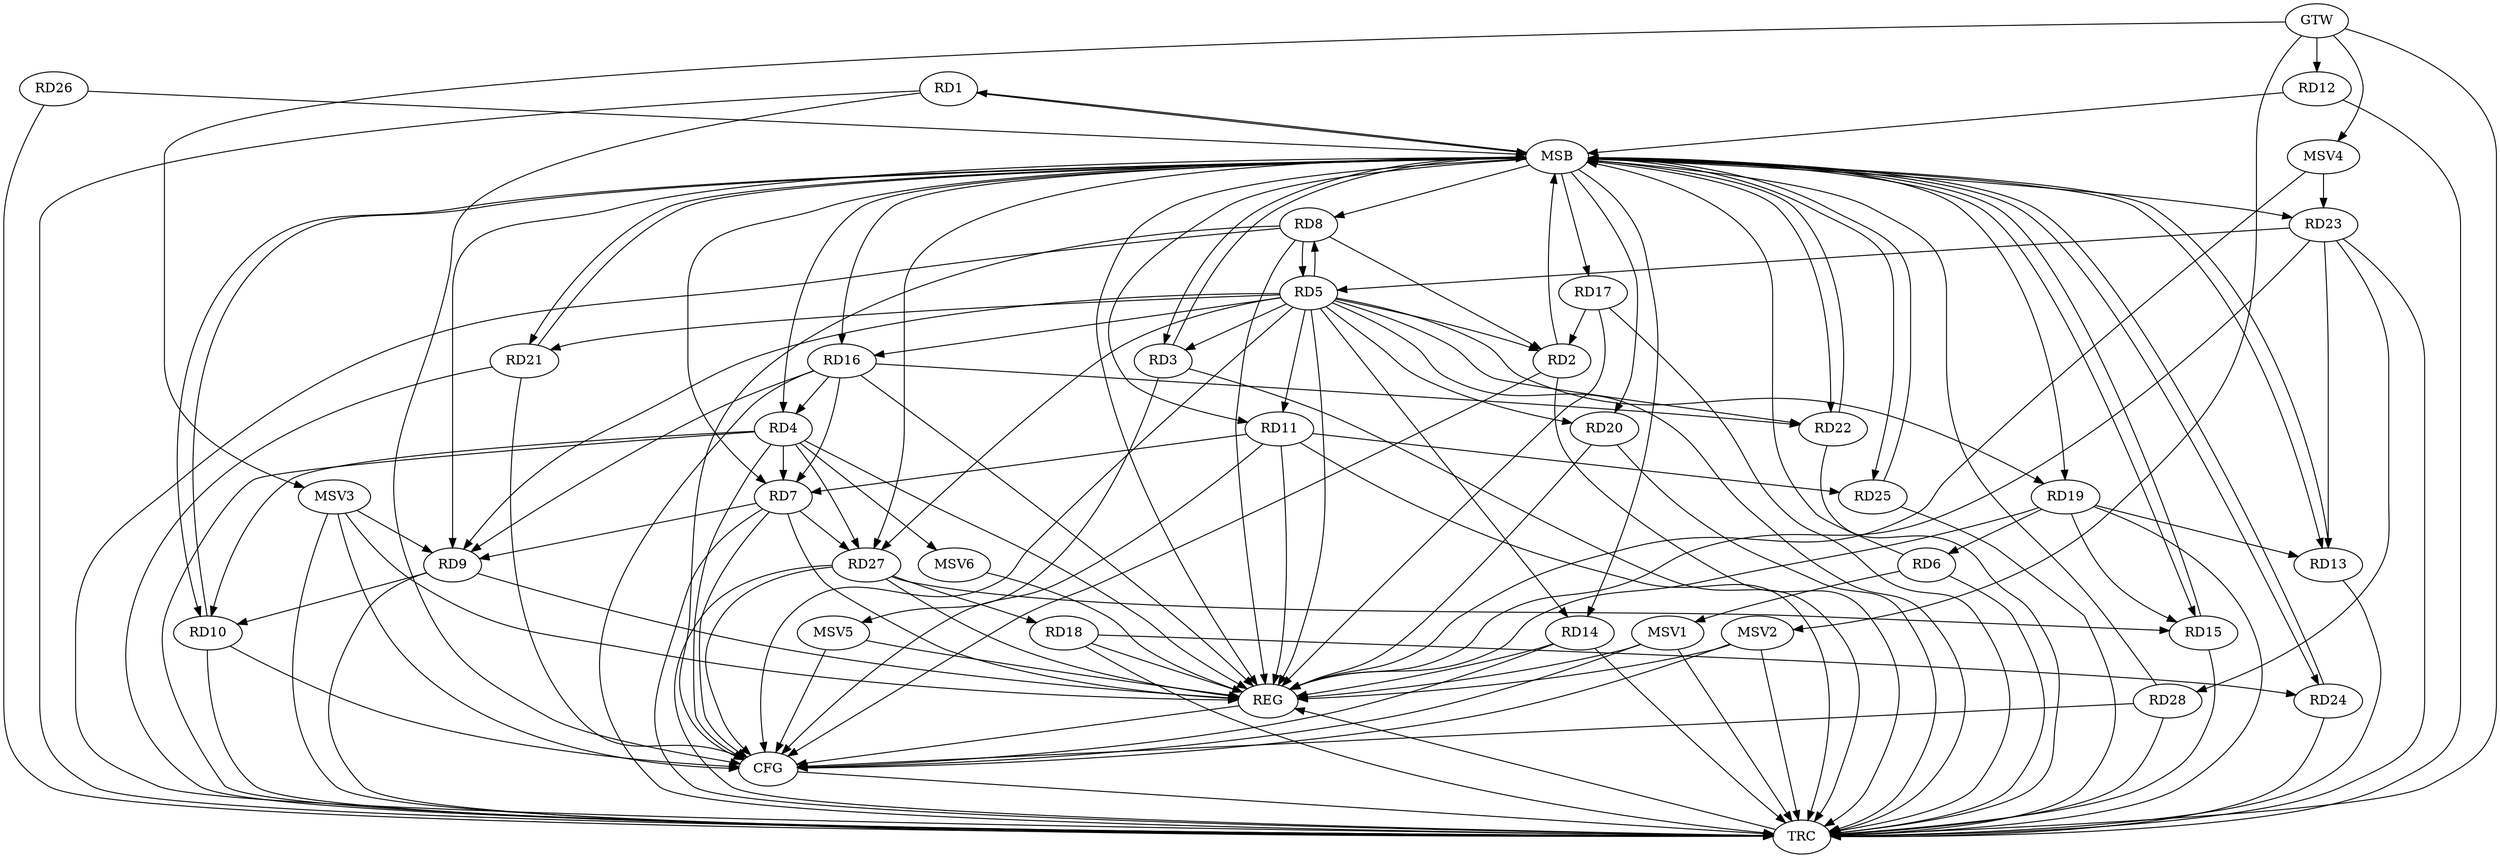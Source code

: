 strict digraph G {
  RD1 [ label="RD1" ];
  RD2 [ label="RD2" ];
  RD3 [ label="RD3" ];
  RD4 [ label="RD4" ];
  RD5 [ label="RD5" ];
  RD6 [ label="RD6" ];
  RD7 [ label="RD7" ];
  RD8 [ label="RD8" ];
  RD9 [ label="RD9" ];
  RD10 [ label="RD10" ];
  RD11 [ label="RD11" ];
  RD12 [ label="RD12" ];
  RD13 [ label="RD13" ];
  RD14 [ label="RD14" ];
  RD15 [ label="RD15" ];
  RD16 [ label="RD16" ];
  RD17 [ label="RD17" ];
  RD18 [ label="RD18" ];
  RD19 [ label="RD19" ];
  RD20 [ label="RD20" ];
  RD21 [ label="RD21" ];
  RD22 [ label="RD22" ];
  RD23 [ label="RD23" ];
  RD24 [ label="RD24" ];
  RD25 [ label="RD25" ];
  RD26 [ label="RD26" ];
  RD27 [ label="RD27" ];
  RD28 [ label="RD28" ];
  GTW [ label="GTW" ];
  REG [ label="REG" ];
  MSB [ label="MSB" ];
  CFG [ label="CFG" ];
  TRC [ label="TRC" ];
  MSV1 [ label="MSV1" ];
  MSV2 [ label="MSV2" ];
  MSV3 [ label="MSV3" ];
  MSV4 [ label="MSV4" ];
  MSV5 [ label="MSV5" ];
  MSV6 [ label="MSV6" ];
  RD5 -> RD2;
  RD8 -> RD2;
  RD17 -> RD2;
  RD4 -> RD7;
  RD4 -> RD10;
  RD16 -> RD4;
  RD4 -> RD27;
  RD8 -> RD5;
  RD5 -> RD9;
  RD5 -> RD20;
  RD5 -> RD22;
  RD23 -> RD5;
  RD5 -> RD27;
  RD19 -> RD6;
  RD7 -> RD9;
  RD11 -> RD7;
  RD16 -> RD7;
  RD7 -> RD27;
  RD9 -> RD10;
  RD16 -> RD9;
  RD11 -> RD25;
  RD19 -> RD13;
  RD23 -> RD13;
  RD19 -> RD15;
  RD27 -> RD15;
  RD16 -> RD22;
  RD18 -> RD24;
  RD27 -> RD18;
  RD23 -> RD28;
  GTW -> RD12;
  RD4 -> REG;
  RD5 -> REG;
  RD7 -> REG;
  RD8 -> REG;
  RD9 -> REG;
  RD11 -> REG;
  RD14 -> REG;
  RD16 -> REG;
  RD17 -> REG;
  RD18 -> REG;
  RD19 -> REG;
  RD20 -> REG;
  RD23 -> REG;
  RD27 -> REG;
  RD1 -> MSB;
  MSB -> RD4;
  MSB -> RD15;
  MSB -> RD17;
  MSB -> RD22;
  MSB -> REG;
  RD2 -> MSB;
  RD3 -> MSB;
  MSB -> RD19;
  MSB -> RD20;
  MSB -> RD25;
  MSB -> RD27;
  RD6 -> MSB;
  MSB -> RD13;
  RD10 -> MSB;
  MSB -> RD16;
  RD12 -> MSB;
  MSB -> RD3;
  MSB -> RD21;
  RD13 -> MSB;
  MSB -> RD1;
  MSB -> RD10;
  MSB -> RD24;
  RD15 -> MSB;
  MSB -> RD23;
  RD21 -> MSB;
  RD22 -> MSB;
  RD24 -> MSB;
  MSB -> RD9;
  MSB -> RD11;
  MSB -> RD14;
  RD25 -> MSB;
  MSB -> RD8;
  RD26 -> MSB;
  MSB -> RD7;
  RD28 -> MSB;
  RD14 -> CFG;
  RD10 -> CFG;
  RD4 -> CFG;
  RD8 -> CFG;
  RD1 -> CFG;
  RD11 -> CFG;
  RD2 -> CFG;
  RD28 -> CFG;
  RD21 -> CFG;
  RD7 -> CFG;
  RD5 -> CFG;
  RD27 -> CFG;
  REG -> CFG;
  RD1 -> TRC;
  RD2 -> TRC;
  RD3 -> TRC;
  RD4 -> TRC;
  RD5 -> TRC;
  RD6 -> TRC;
  RD7 -> TRC;
  RD8 -> TRC;
  RD9 -> TRC;
  RD10 -> TRC;
  RD11 -> TRC;
  RD12 -> TRC;
  RD13 -> TRC;
  RD14 -> TRC;
  RD15 -> TRC;
  RD16 -> TRC;
  RD17 -> TRC;
  RD18 -> TRC;
  RD19 -> TRC;
  RD20 -> TRC;
  RD21 -> TRC;
  RD22 -> TRC;
  RD23 -> TRC;
  RD24 -> TRC;
  RD25 -> TRC;
  RD26 -> TRC;
  RD27 -> TRC;
  RD28 -> TRC;
  GTW -> TRC;
  CFG -> TRC;
  TRC -> REG;
  RD5 -> RD8;
  RD5 -> RD14;
  RD5 -> RD16;
  RD5 -> RD19;
  RD5 -> RD21;
  RD5 -> RD11;
  RD5 -> RD3;
  RD6 -> MSV1;
  MSV1 -> REG;
  MSV1 -> TRC;
  MSV1 -> CFG;
  GTW -> MSV2;
  MSV2 -> REG;
  MSV2 -> TRC;
  MSV2 -> CFG;
  MSV3 -> RD9;
  GTW -> MSV3;
  MSV3 -> REG;
  MSV3 -> TRC;
  MSV3 -> CFG;
  MSV4 -> RD23;
  GTW -> MSV4;
  MSV4 -> REG;
  RD3 -> MSV5;
  MSV5 -> REG;
  MSV5 -> CFG;
  RD4 -> MSV6;
  MSV6 -> REG;
}
